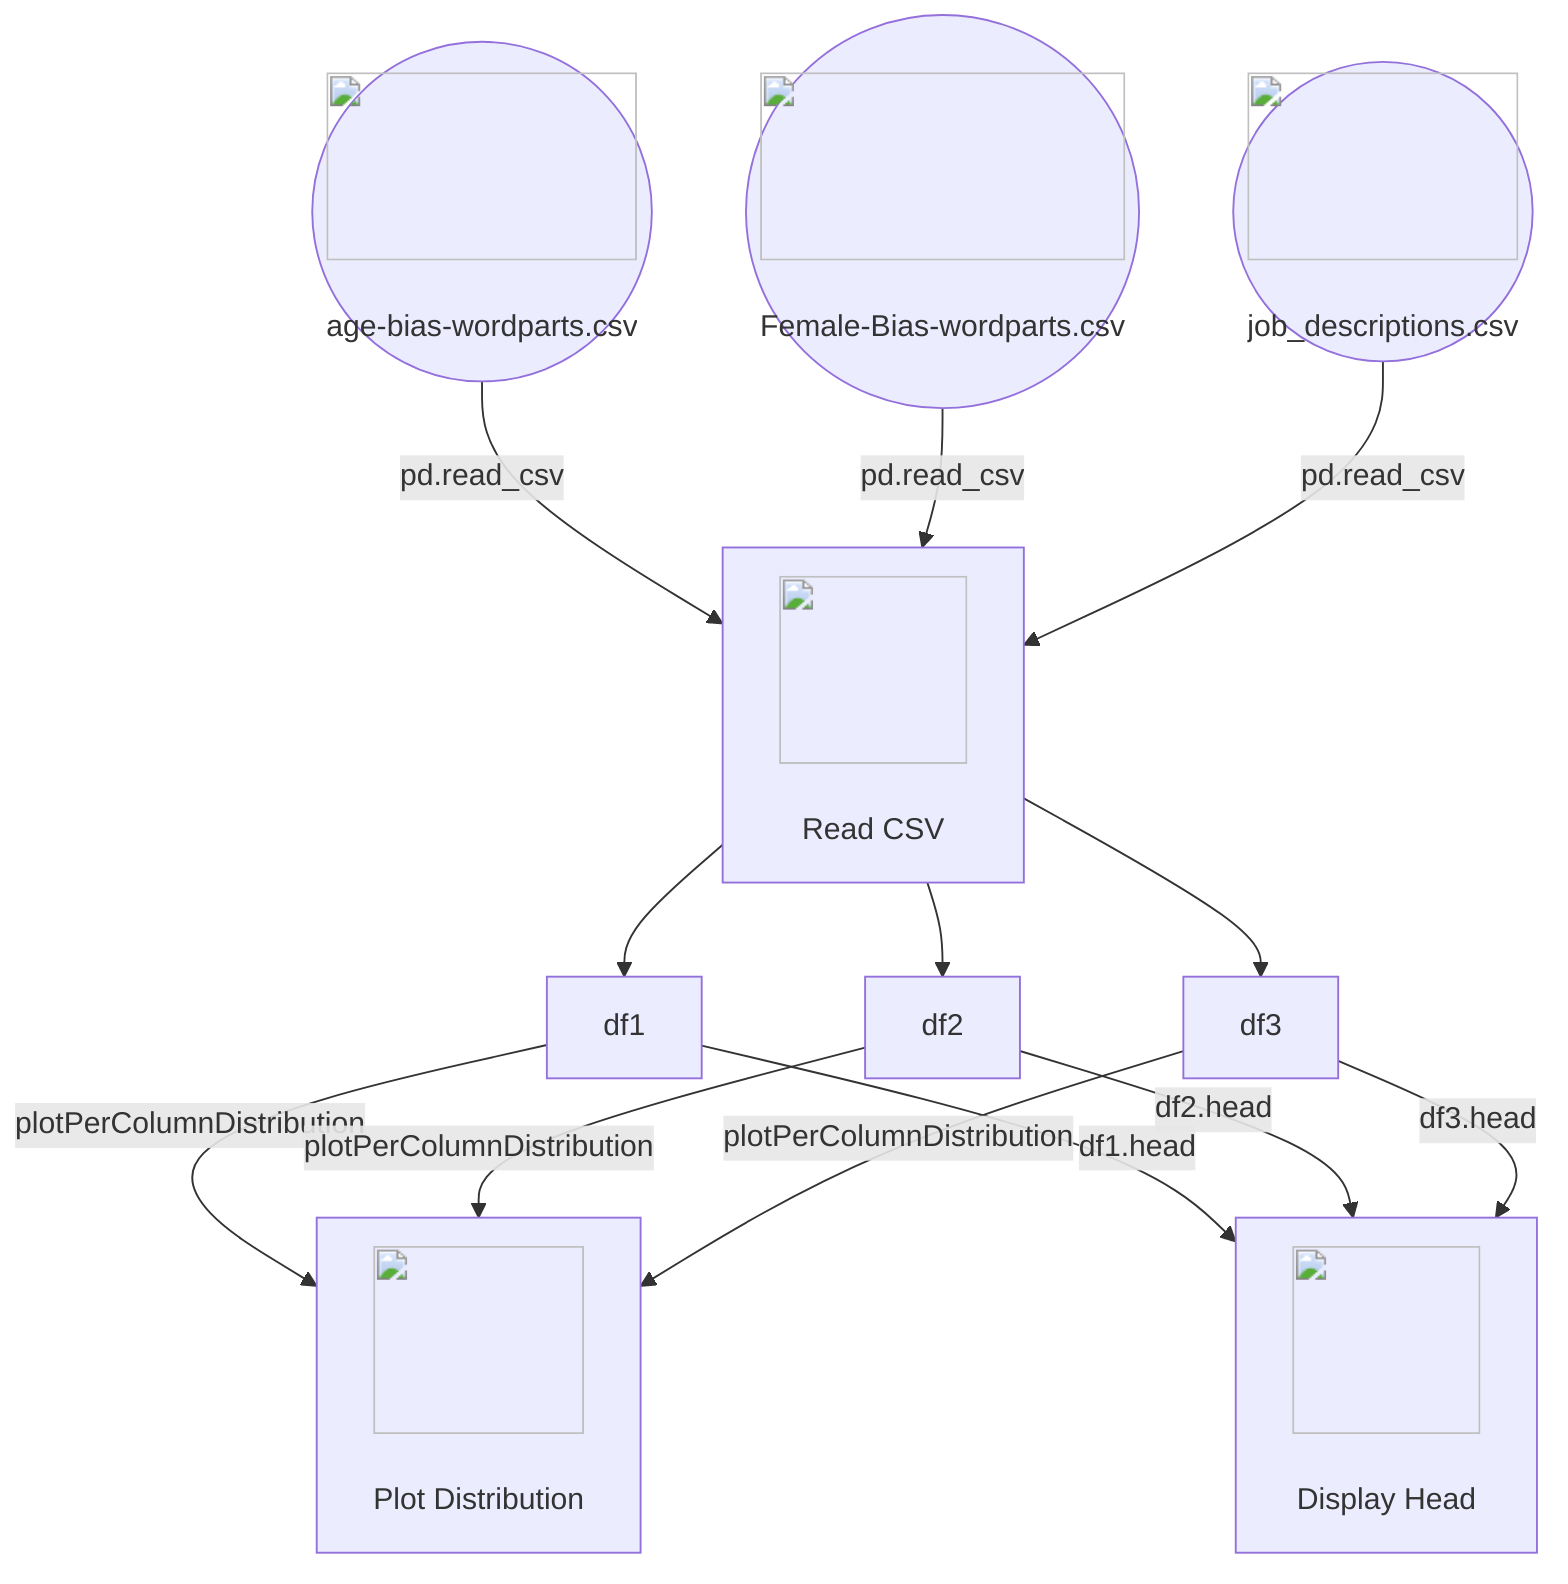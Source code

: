flowchart TD

%% Data sources
A1((<img src='icons/file.svg' width=100 height=100/> <br/> age-bias-wordparts.csv)):::dataSource
A2((<img src='icons/file.svg' width=100 height=100/> <br/> Female-Bias-wordparts.csv)):::dataSource
A3((<img src='icons/file.svg' width=100 height=100/> <br/> job_descriptions.csv)):::dataSource

%% Data variables
B1[df1]:::dataVar
B2[df2]:::dataVar
B3[df3]:::dataVar

%% Processes
C1[<img src='icons/column_split.svg' width=100 height=100/> <br/> Read CSV]:::process
C2[<img src='icons/plot.svg' width=100 height=100/> <br/> Plot Distribution]:::process
C3[<img src='icons/table.svg' width=100 height=100/> <br/> Display Head]:::process

%% Data source to variable data flow
A1 -->|pd.read_csv| C1
A2 -->|pd.read_csv| C1
A3 -->|pd.read_csv| C1

%% Variable data flow to processes
C1 --> B1
C1 --> B2
C1 --> B3

%% from variables to plotting 
B1 -->|plotPerColumnDistribution| C2
B2 -->|plotPerColumnDistribution| C2
B3 -->|plotPerColumnDistribution| C2

%% from variables to head display
B1 -->|df1.head| C3
B2 -->|df2.head| C3
B3 -->|df3.head| C3